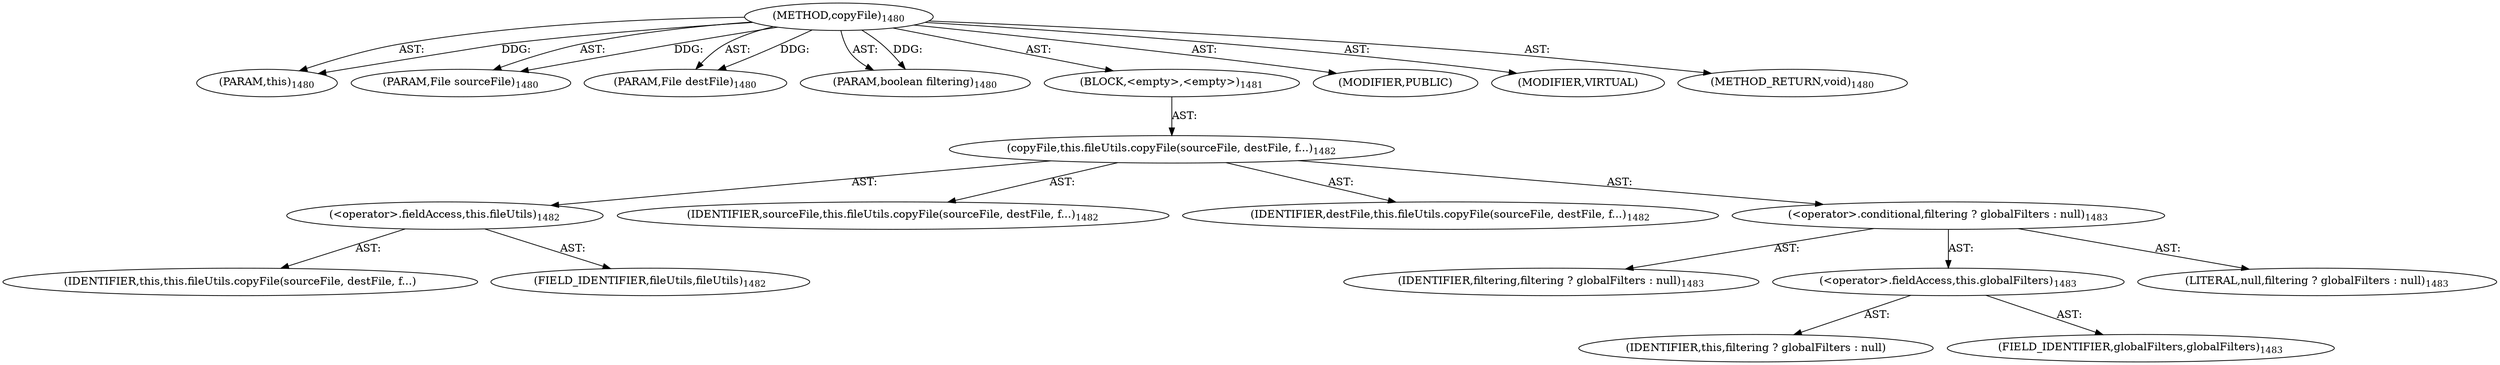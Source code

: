 digraph "copyFile" {  
"111669149770" [label = <(METHOD,copyFile)<SUB>1480</SUB>> ]
"115964117164" [label = <(PARAM,this)<SUB>1480</SUB>> ]
"115964117165" [label = <(PARAM,File sourceFile)<SUB>1480</SUB>> ]
"115964117166" [label = <(PARAM,File destFile)<SUB>1480</SUB>> ]
"115964117167" [label = <(PARAM,boolean filtering)<SUB>1480</SUB>> ]
"25769803916" [label = <(BLOCK,&lt;empty&gt;,&lt;empty&gt;)<SUB>1481</SUB>> ]
"30064771576" [label = <(copyFile,this.fileUtils.copyFile(sourceFile, destFile, f...)<SUB>1482</SUB>> ]
"30064771577" [label = <(&lt;operator&gt;.fieldAccess,this.fileUtils)<SUB>1482</SUB>> ]
"68719477261" [label = <(IDENTIFIER,this,this.fileUtils.copyFile(sourceFile, destFile, f...)> ]
"55834574945" [label = <(FIELD_IDENTIFIER,fileUtils,fileUtils)<SUB>1482</SUB>> ]
"68719477262" [label = <(IDENTIFIER,sourceFile,this.fileUtils.copyFile(sourceFile, destFile, f...)<SUB>1482</SUB>> ]
"68719477263" [label = <(IDENTIFIER,destFile,this.fileUtils.copyFile(sourceFile, destFile, f...)<SUB>1482</SUB>> ]
"30064771578" [label = <(&lt;operator&gt;.conditional,filtering ? globalFilters : null)<SUB>1483</SUB>> ]
"68719477264" [label = <(IDENTIFIER,filtering,filtering ? globalFilters : null)<SUB>1483</SUB>> ]
"30064771579" [label = <(&lt;operator&gt;.fieldAccess,this.globalFilters)<SUB>1483</SUB>> ]
"68719477265" [label = <(IDENTIFIER,this,filtering ? globalFilters : null)> ]
"55834574946" [label = <(FIELD_IDENTIFIER,globalFilters,globalFilters)<SUB>1483</SUB>> ]
"90194313299" [label = <(LITERAL,null,filtering ? globalFilters : null)<SUB>1483</SUB>> ]
"133143986371" [label = <(MODIFIER,PUBLIC)> ]
"133143986372" [label = <(MODIFIER,VIRTUAL)> ]
"128849018954" [label = <(METHOD_RETURN,void)<SUB>1480</SUB>> ]
  "111669149770" -> "115964117164"  [ label = "AST: "] 
  "111669149770" -> "115964117165"  [ label = "AST: "] 
  "111669149770" -> "115964117166"  [ label = "AST: "] 
  "111669149770" -> "115964117167"  [ label = "AST: "] 
  "111669149770" -> "25769803916"  [ label = "AST: "] 
  "111669149770" -> "133143986371"  [ label = "AST: "] 
  "111669149770" -> "133143986372"  [ label = "AST: "] 
  "111669149770" -> "128849018954"  [ label = "AST: "] 
  "25769803916" -> "30064771576"  [ label = "AST: "] 
  "30064771576" -> "30064771577"  [ label = "AST: "] 
  "30064771576" -> "68719477262"  [ label = "AST: "] 
  "30064771576" -> "68719477263"  [ label = "AST: "] 
  "30064771576" -> "30064771578"  [ label = "AST: "] 
  "30064771577" -> "68719477261"  [ label = "AST: "] 
  "30064771577" -> "55834574945"  [ label = "AST: "] 
  "30064771578" -> "68719477264"  [ label = "AST: "] 
  "30064771578" -> "30064771579"  [ label = "AST: "] 
  "30064771578" -> "90194313299"  [ label = "AST: "] 
  "30064771579" -> "68719477265"  [ label = "AST: "] 
  "30064771579" -> "55834574946"  [ label = "AST: "] 
  "111669149770" -> "115964117164"  [ label = "DDG: "] 
  "111669149770" -> "115964117165"  [ label = "DDG: "] 
  "111669149770" -> "115964117166"  [ label = "DDG: "] 
  "111669149770" -> "115964117167"  [ label = "DDG: "] 
}
